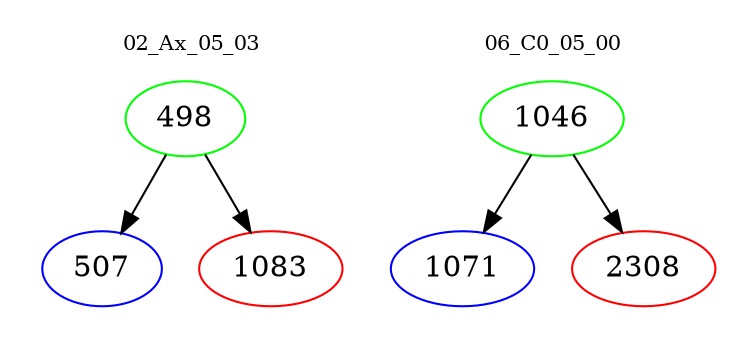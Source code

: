 digraph{
subgraph cluster_0 {
color = white
label = "02_Ax_05_03";
fontsize=10;
T0_498 [label="498", color="green"]
T0_498 -> T0_507 [color="black"]
T0_507 [label="507", color="blue"]
T0_498 -> T0_1083 [color="black"]
T0_1083 [label="1083", color="red"]
}
subgraph cluster_1 {
color = white
label = "06_C0_05_00";
fontsize=10;
T1_1046 [label="1046", color="green"]
T1_1046 -> T1_1071 [color="black"]
T1_1071 [label="1071", color="blue"]
T1_1046 -> T1_2308 [color="black"]
T1_2308 [label="2308", color="red"]
}
}
